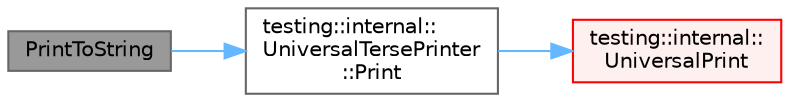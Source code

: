 digraph "PrintToString"
{
 // LATEX_PDF_SIZE
  bgcolor="transparent";
  edge [fontname=Helvetica,fontsize=10,labelfontname=Helvetica,labelfontsize=10];
  node [fontname=Helvetica,fontsize=10,shape=box,height=0.2,width=0.4];
  rankdir="LR";
  Node1 [id="Node000001",label="PrintToString",height=0.2,width=0.4,color="gray40", fillcolor="grey60", style="filled", fontcolor="black",tooltip=" "];
  Node1 -> Node2 [id="edge1_Node000001_Node000002",color="steelblue1",style="solid",tooltip=" "];
  Node2 [id="Node000002",label="testing::internal::\lUniversalTersePrinter\l::Print",height=0.2,width=0.4,color="grey40", fillcolor="white", style="filled",URL="$classtesting_1_1internal_1_1_universal_terse_printer.html#ac137bd6f09f642f1cd84e6da21383ff0",tooltip=" "];
  Node2 -> Node3 [id="edge2_Node000002_Node000003",color="steelblue1",style="solid",tooltip=" "];
  Node3 [id="Node000003",label="testing::internal::\lUniversalPrint",height=0.2,width=0.4,color="red", fillcolor="#FFF0F0", style="filled",URL="$namespacetesting_1_1internal.html#a94192b0c2627d18cbaa1800648745c2b",tooltip=" "];
}
